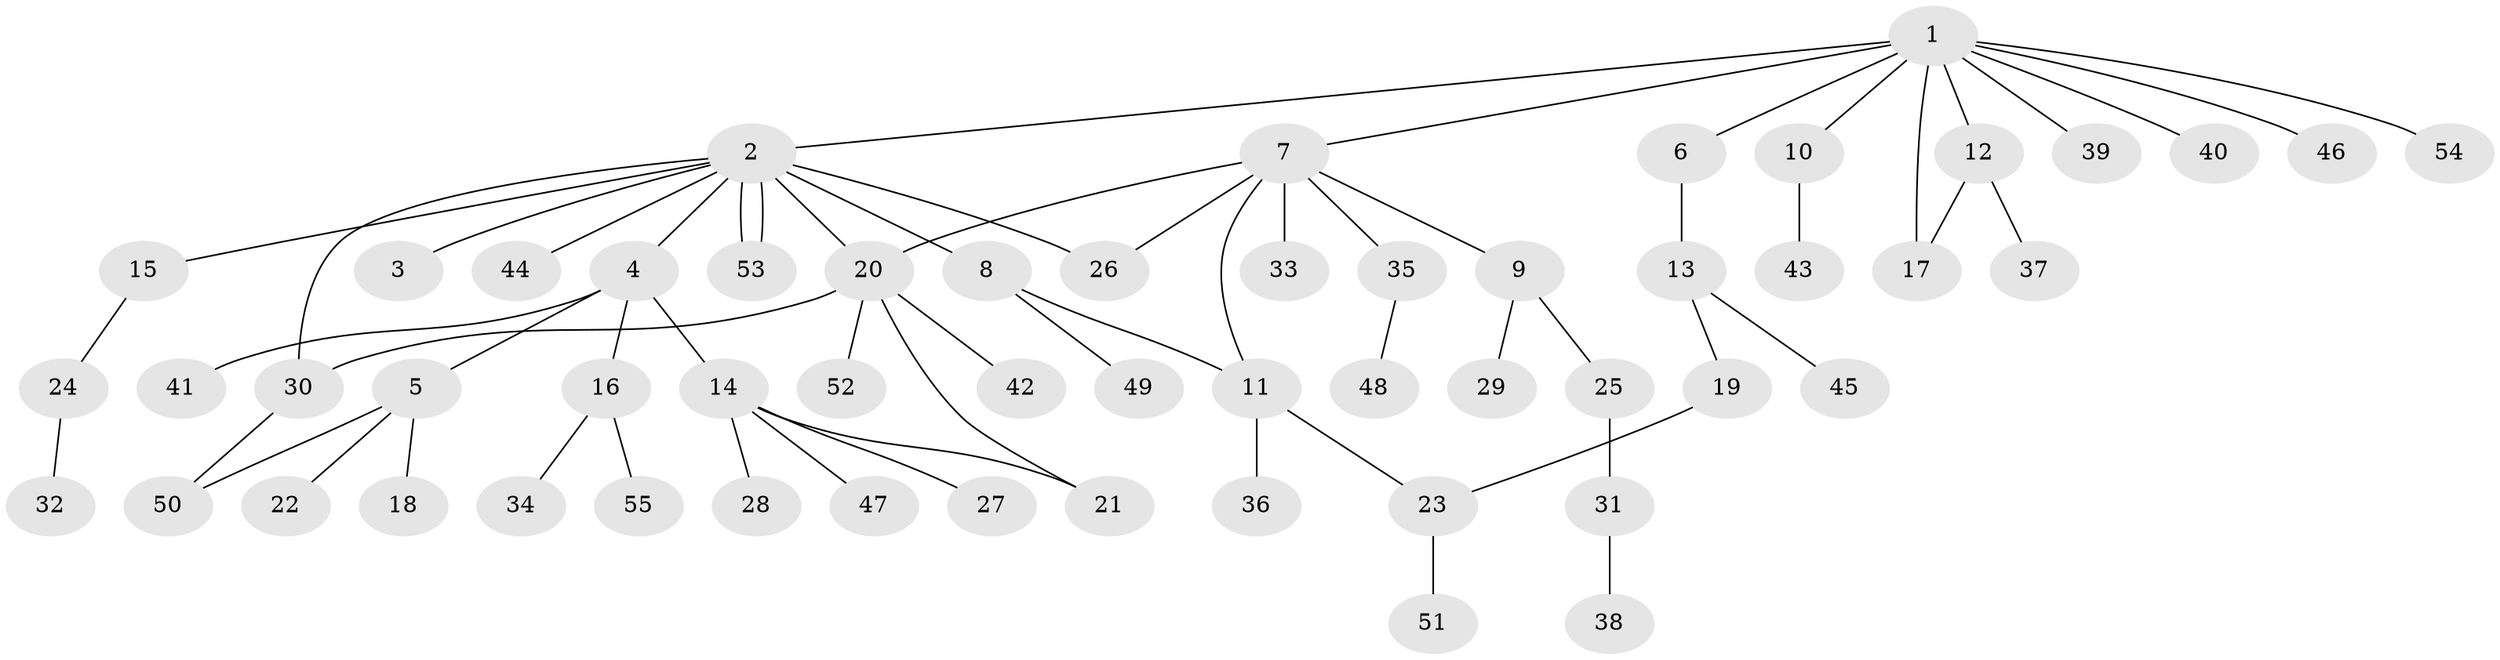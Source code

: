 // coarse degree distribution, {8: 0.02631578947368421, 1: 0.6842105263157895, 4: 0.05263157894736842, 2: 0.15789473684210525, 11: 0.02631578947368421, 5: 0.02631578947368421, 10: 0.02631578947368421}
// Generated by graph-tools (version 1.1) at 2025/50/03/04/25 21:50:08]
// undirected, 55 vertices, 63 edges
graph export_dot {
graph [start="1"]
  node [color=gray90,style=filled];
  1;
  2;
  3;
  4;
  5;
  6;
  7;
  8;
  9;
  10;
  11;
  12;
  13;
  14;
  15;
  16;
  17;
  18;
  19;
  20;
  21;
  22;
  23;
  24;
  25;
  26;
  27;
  28;
  29;
  30;
  31;
  32;
  33;
  34;
  35;
  36;
  37;
  38;
  39;
  40;
  41;
  42;
  43;
  44;
  45;
  46;
  47;
  48;
  49;
  50;
  51;
  52;
  53;
  54;
  55;
  1 -- 2;
  1 -- 6;
  1 -- 7;
  1 -- 10;
  1 -- 12;
  1 -- 17;
  1 -- 39;
  1 -- 40;
  1 -- 46;
  1 -- 54;
  2 -- 3;
  2 -- 4;
  2 -- 8;
  2 -- 15;
  2 -- 20;
  2 -- 26;
  2 -- 30;
  2 -- 44;
  2 -- 53;
  2 -- 53;
  4 -- 5;
  4 -- 14;
  4 -- 16;
  4 -- 41;
  5 -- 18;
  5 -- 22;
  5 -- 50;
  6 -- 13;
  7 -- 9;
  7 -- 11;
  7 -- 20;
  7 -- 26;
  7 -- 33;
  7 -- 35;
  8 -- 11;
  8 -- 49;
  9 -- 25;
  9 -- 29;
  10 -- 43;
  11 -- 23;
  11 -- 36;
  12 -- 17;
  12 -- 37;
  13 -- 19;
  13 -- 45;
  14 -- 21;
  14 -- 27;
  14 -- 28;
  14 -- 47;
  15 -- 24;
  16 -- 34;
  16 -- 55;
  19 -- 23;
  20 -- 21;
  20 -- 30;
  20 -- 42;
  20 -- 52;
  23 -- 51;
  24 -- 32;
  25 -- 31;
  30 -- 50;
  31 -- 38;
  35 -- 48;
}
